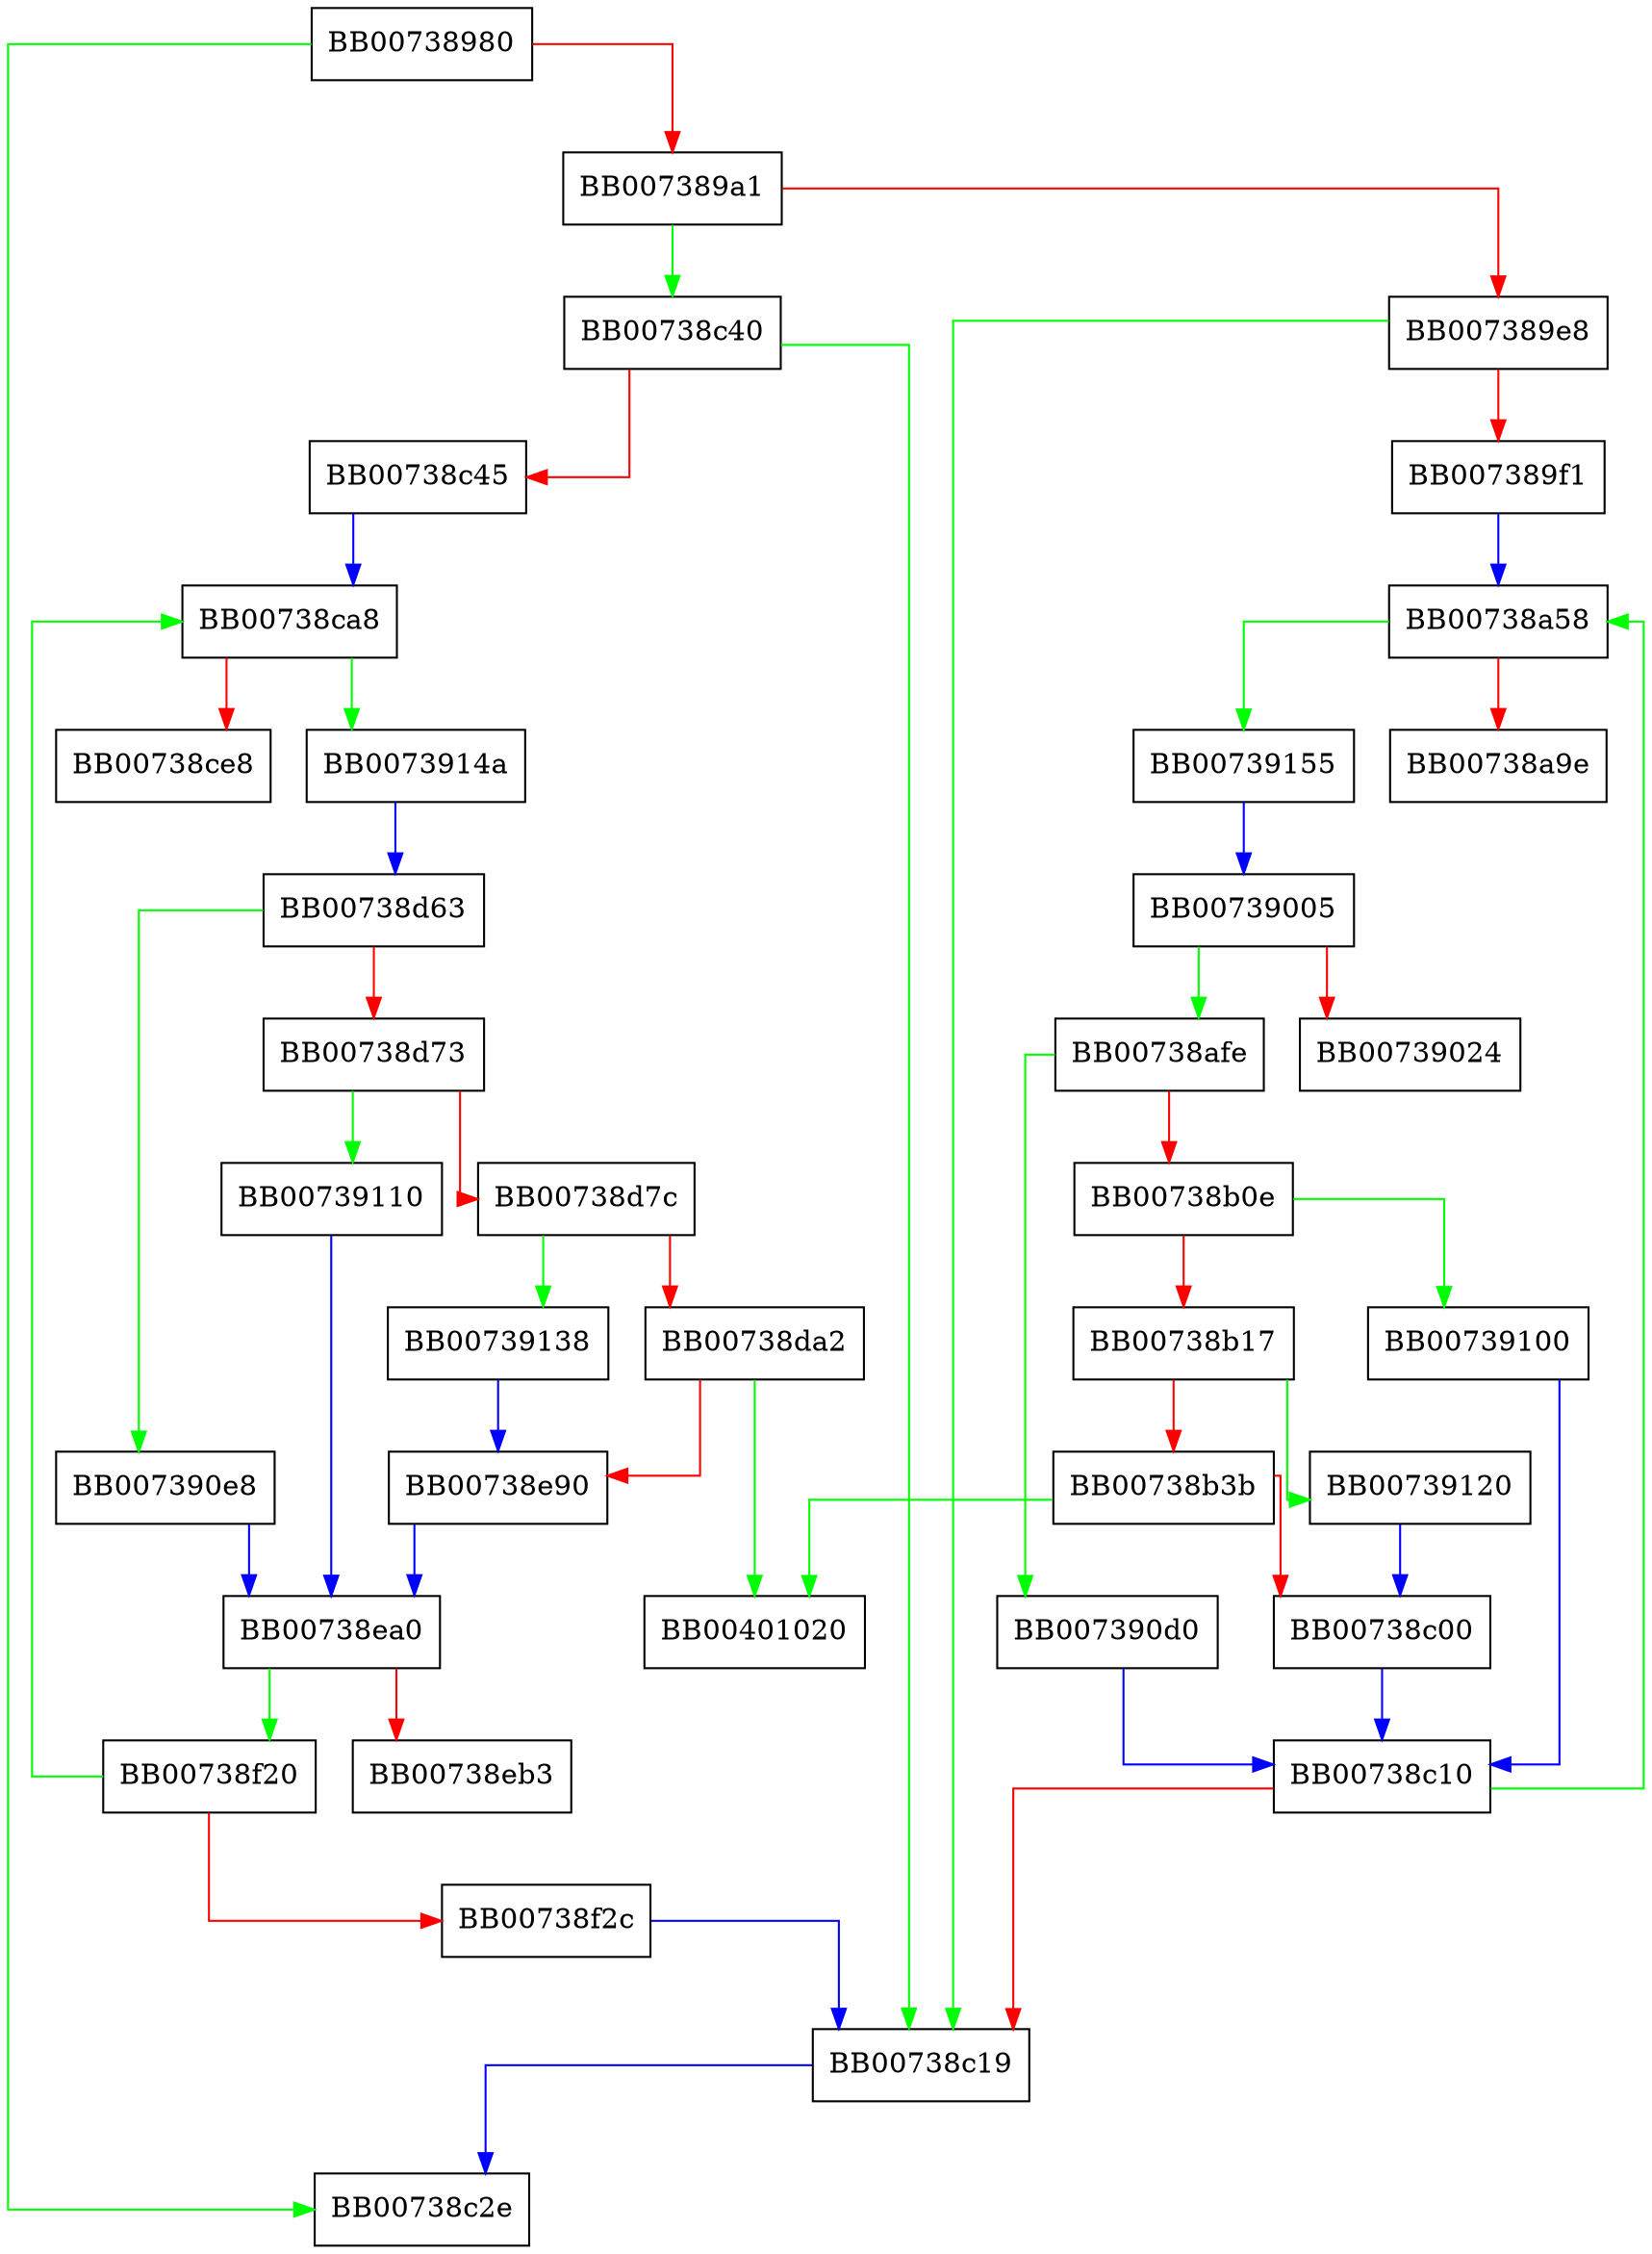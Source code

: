 digraph DES_ede3_cfb_encrypt {
  node [shape="box"];
  graph [splines=ortho];
  BB00738980 -> BB00738c2e [color="green"];
  BB00738980 -> BB007389a1 [color="red"];
  BB007389a1 -> BB00738c40 [color="green"];
  BB007389a1 -> BB007389e8 [color="red"];
  BB007389e8 -> BB00738c19 [color="green"];
  BB007389e8 -> BB007389f1 [color="red"];
  BB007389f1 -> BB00738a58 [color="blue"];
  BB00738a58 -> BB00739155 [color="green"];
  BB00738a58 -> BB00738a9e [color="red"];
  BB00738afe -> BB007390d0 [color="green"];
  BB00738afe -> BB00738b0e [color="red"];
  BB00738b0e -> BB00739100 [color="green"];
  BB00738b0e -> BB00738b17 [color="red"];
  BB00738b17 -> BB00739120 [color="green"];
  BB00738b17 -> BB00738b3b [color="red"];
  BB00738b3b -> BB00401020 [color="green"];
  BB00738b3b -> BB00738c00 [color="red"];
  BB00738c00 -> BB00738c10 [color="blue"];
  BB00738c10 -> BB00738a58 [color="green"];
  BB00738c10 -> BB00738c19 [color="red"];
  BB00738c19 -> BB00738c2e [color="blue"];
  BB00738c40 -> BB00738c19 [color="green"];
  BB00738c40 -> BB00738c45 [color="red"];
  BB00738c45 -> BB00738ca8 [color="blue"];
  BB00738ca8 -> BB0073914a [color="green"];
  BB00738ca8 -> BB00738ce8 [color="red"];
  BB00738d63 -> BB007390e8 [color="green"];
  BB00738d63 -> BB00738d73 [color="red"];
  BB00738d73 -> BB00739110 [color="green"];
  BB00738d73 -> BB00738d7c [color="red"];
  BB00738d7c -> BB00739138 [color="green"];
  BB00738d7c -> BB00738da2 [color="red"];
  BB00738da2 -> BB00401020 [color="green"];
  BB00738da2 -> BB00738e90 [color="red"];
  BB00738e90 -> BB00738ea0 [color="blue"];
  BB00738ea0 -> BB00738f20 [color="green"];
  BB00738ea0 -> BB00738eb3 [color="red"];
  BB00738f20 -> BB00738ca8 [color="green"];
  BB00738f20 -> BB00738f2c [color="red"];
  BB00738f2c -> BB00738c19 [color="blue"];
  BB00739005 -> BB00738afe [color="green"];
  BB00739005 -> BB00739024 [color="red"];
  BB007390d0 -> BB00738c10 [color="blue"];
  BB007390e8 -> BB00738ea0 [color="blue"];
  BB00739100 -> BB00738c10 [color="blue"];
  BB00739110 -> BB00738ea0 [color="blue"];
  BB00739120 -> BB00738c00 [color="blue"];
  BB00739138 -> BB00738e90 [color="blue"];
  BB0073914a -> BB00738d63 [color="blue"];
  BB00739155 -> BB00739005 [color="blue"];
}